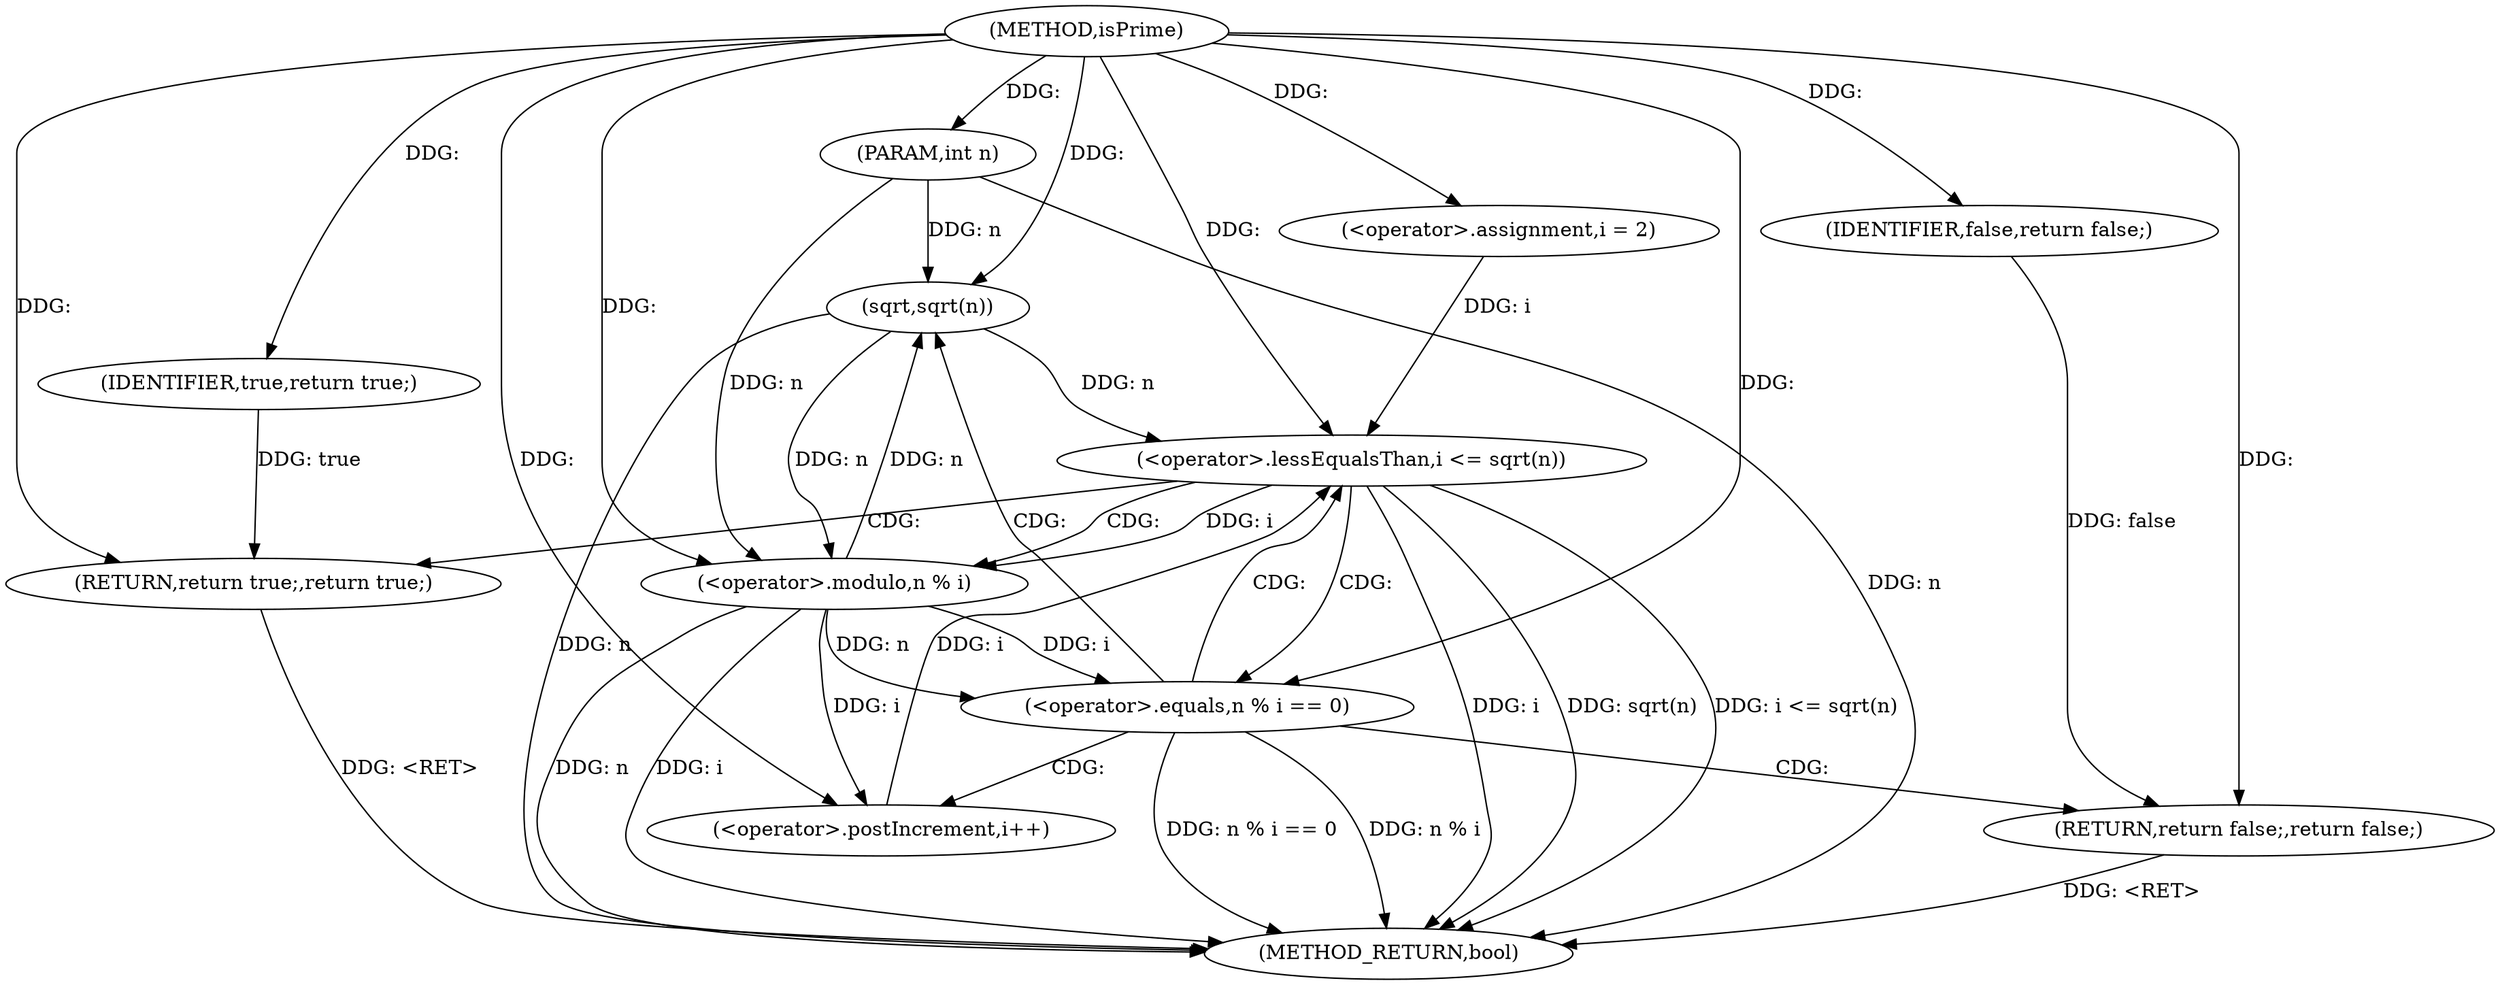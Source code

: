 digraph "isPrime" {  
"1000277" [label = "(METHOD,isPrime)" ]
"1000301" [label = "(METHOD_RETURN,bool)" ]
"1000278" [label = "(PARAM,int n)" ]
"1000299" [label = "(RETURN,return true;,return true;)" ]
"1000282" [label = "(<operator>.assignment,i = 2)" ]
"1000285" [label = "(<operator>.lessEqualsThan,i <= sqrt(n))" ]
"1000289" [label = "(<operator>.postIncrement,i++)" ]
"1000300" [label = "(IDENTIFIER,true,return true;)" ]
"1000292" [label = "(<operator>.equals,n % i == 0)" ]
"1000297" [label = "(RETURN,return false;,return false;)" ]
"1000287" [label = "(sqrt,sqrt(n))" ]
"1000298" [label = "(IDENTIFIER,false,return false;)" ]
"1000293" [label = "(<operator>.modulo,n % i)" ]
  "1000299" -> "1000301"  [ label = "DDG: <RET>"] 
  "1000297" -> "1000301"  [ label = "DDG: <RET>"] 
  "1000278" -> "1000301"  [ label = "DDG: n"] 
  "1000285" -> "1000301"  [ label = "DDG: i"] 
  "1000287" -> "1000301"  [ label = "DDG: n"] 
  "1000285" -> "1000301"  [ label = "DDG: sqrt(n)"] 
  "1000285" -> "1000301"  [ label = "DDG: i <= sqrt(n)"] 
  "1000293" -> "1000301"  [ label = "DDG: n"] 
  "1000293" -> "1000301"  [ label = "DDG: i"] 
  "1000292" -> "1000301"  [ label = "DDG: n % i"] 
  "1000292" -> "1000301"  [ label = "DDG: n % i == 0"] 
  "1000277" -> "1000278"  [ label = "DDG: "] 
  "1000300" -> "1000299"  [ label = "DDG: true"] 
  "1000277" -> "1000299"  [ label = "DDG: "] 
  "1000277" -> "1000282"  [ label = "DDG: "] 
  "1000277" -> "1000300"  [ label = "DDG: "] 
  "1000282" -> "1000285"  [ label = "DDG: i"] 
  "1000289" -> "1000285"  [ label = "DDG: i"] 
  "1000277" -> "1000285"  [ label = "DDG: "] 
  "1000287" -> "1000285"  [ label = "DDG: n"] 
  "1000293" -> "1000289"  [ label = "DDG: i"] 
  "1000277" -> "1000289"  [ label = "DDG: "] 
  "1000298" -> "1000297"  [ label = "DDG: false"] 
  "1000277" -> "1000297"  [ label = "DDG: "] 
  "1000293" -> "1000287"  [ label = "DDG: n"] 
  "1000278" -> "1000287"  [ label = "DDG: n"] 
  "1000277" -> "1000287"  [ label = "DDG: "] 
  "1000293" -> "1000292"  [ label = "DDG: i"] 
  "1000293" -> "1000292"  [ label = "DDG: n"] 
  "1000277" -> "1000292"  [ label = "DDG: "] 
  "1000277" -> "1000298"  [ label = "DDG: "] 
  "1000287" -> "1000293"  [ label = "DDG: n"] 
  "1000278" -> "1000293"  [ label = "DDG: n"] 
  "1000277" -> "1000293"  [ label = "DDG: "] 
  "1000285" -> "1000293"  [ label = "DDG: i"] 
  "1000285" -> "1000299"  [ label = "CDG: "] 
  "1000285" -> "1000293"  [ label = "CDG: "] 
  "1000285" -> "1000292"  [ label = "CDG: "] 
  "1000292" -> "1000297"  [ label = "CDG: "] 
  "1000292" -> "1000287"  [ label = "CDG: "] 
  "1000292" -> "1000285"  [ label = "CDG: "] 
  "1000292" -> "1000289"  [ label = "CDG: "] 
}
